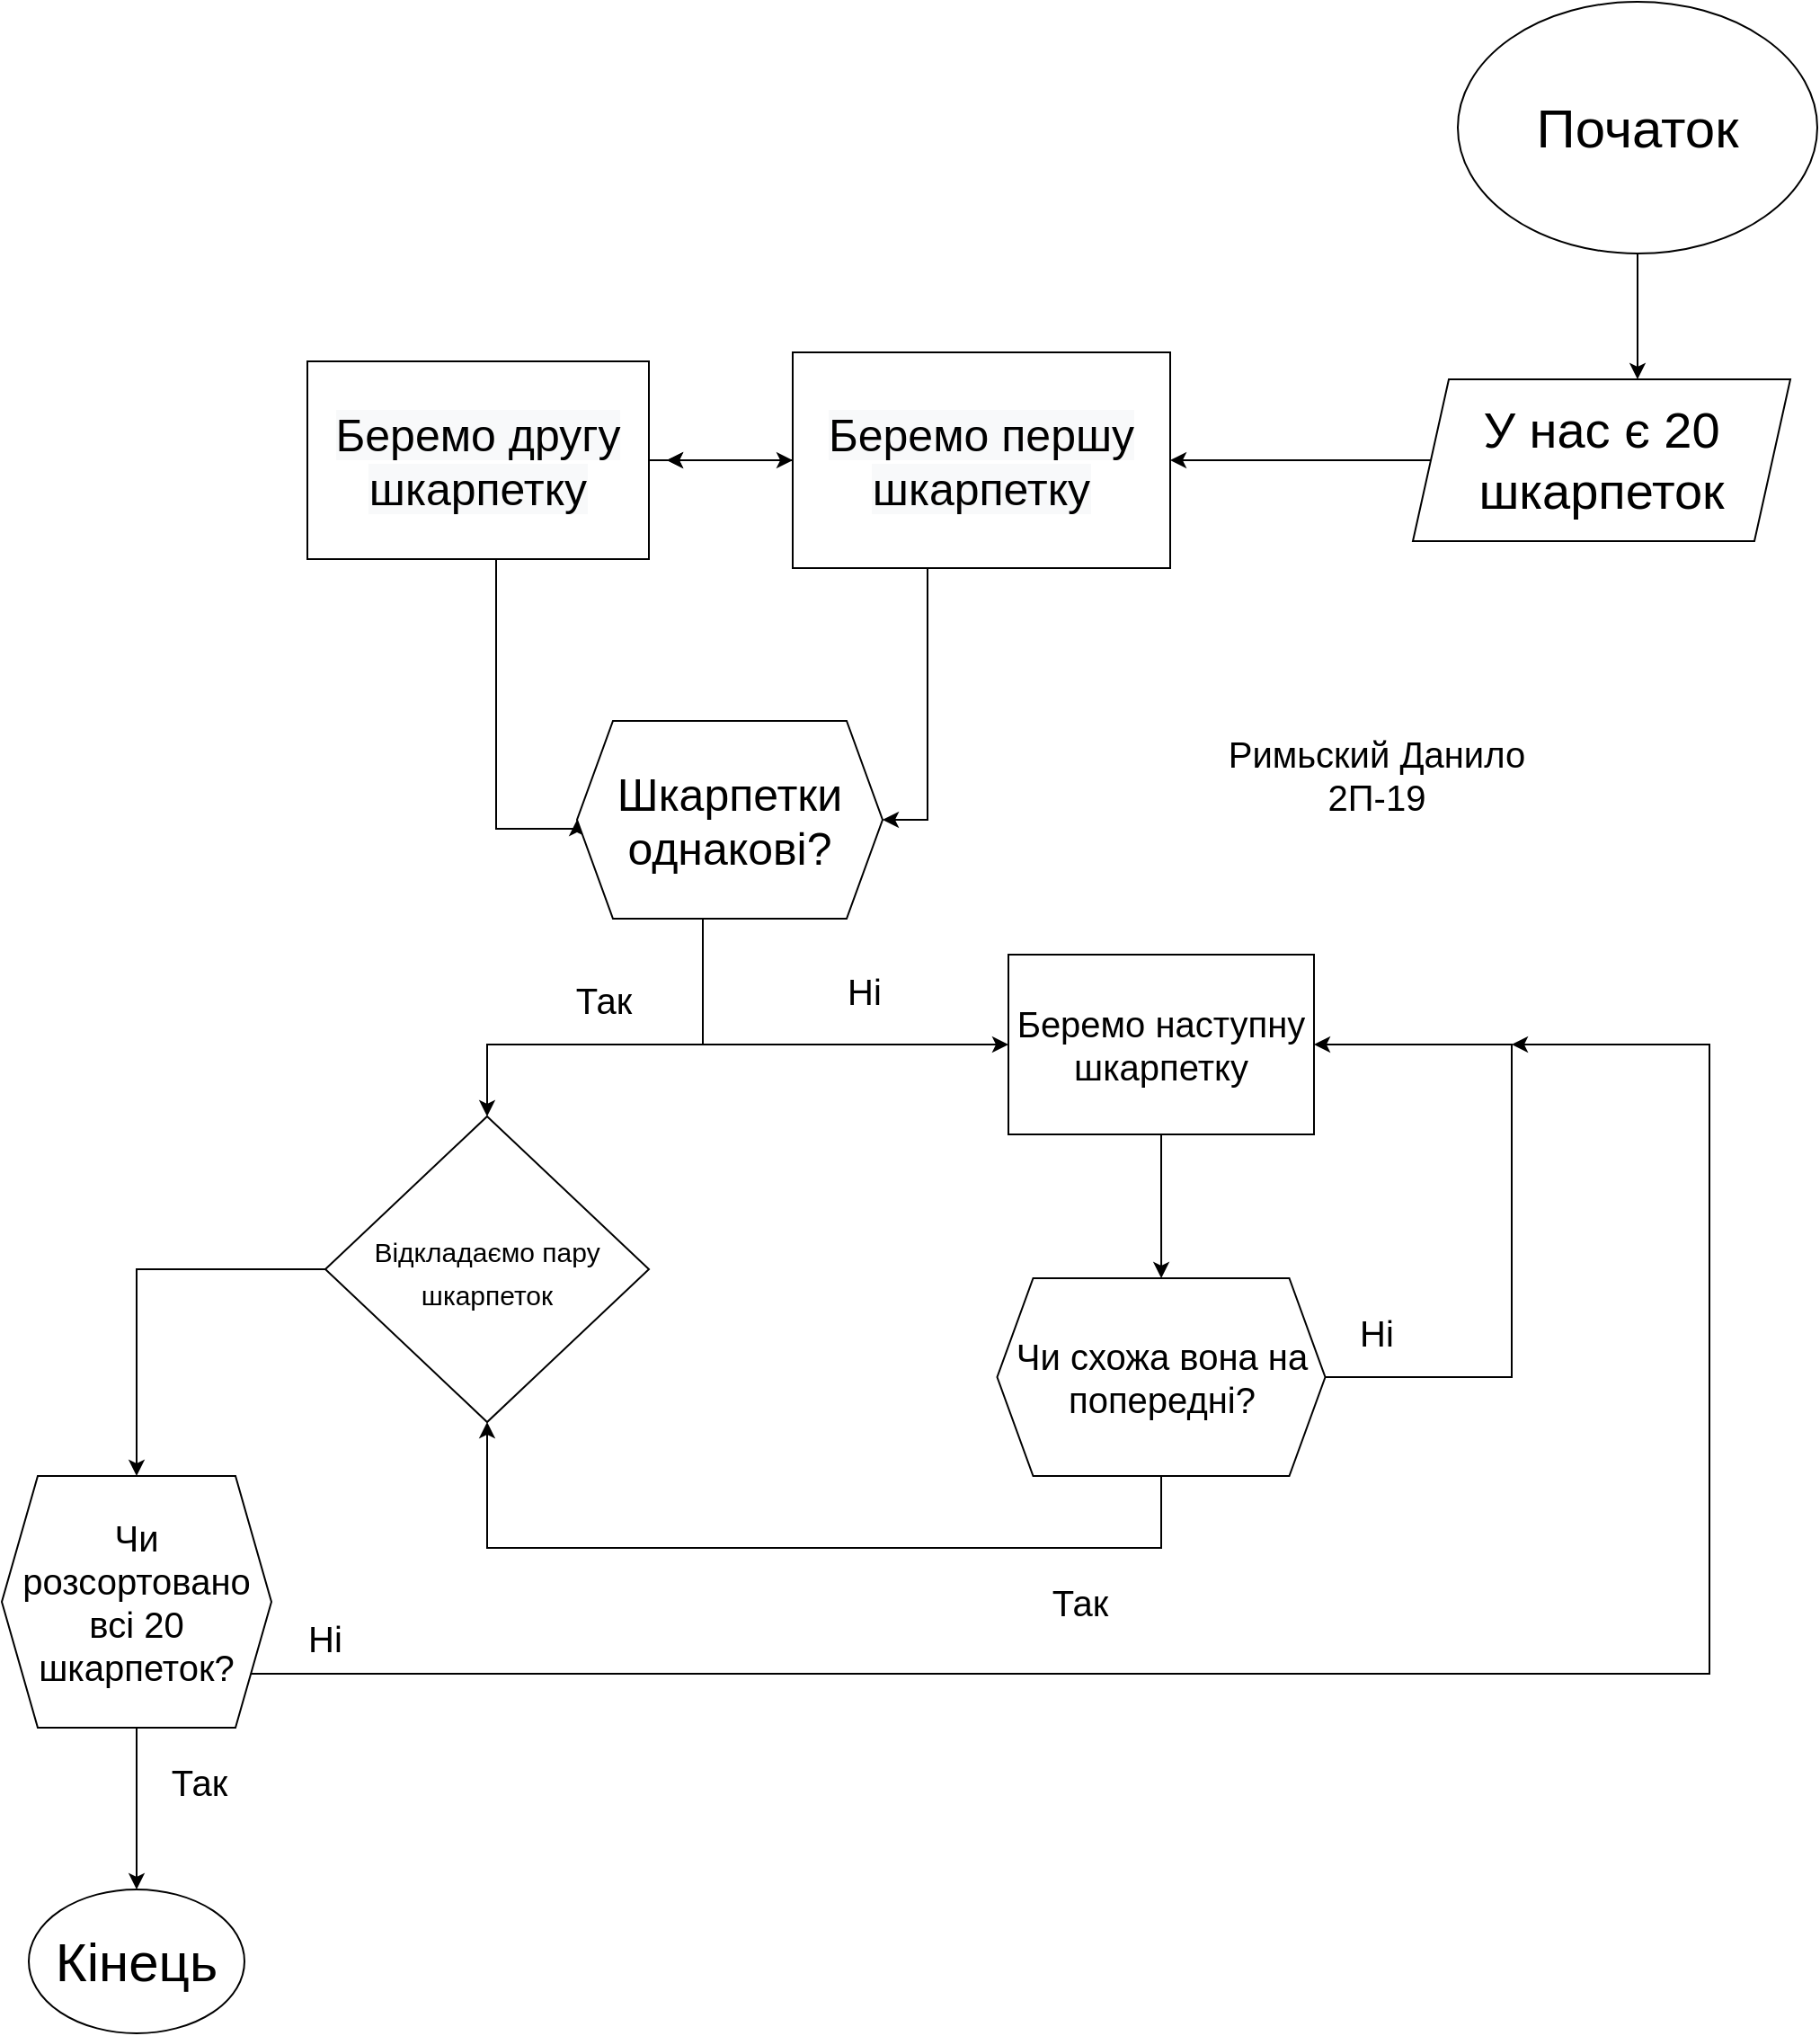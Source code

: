 <mxfile version="14.0.1" type="github">
  <diagram id="MSXE1bKosFOO5pImcWMi" name="Page-1">
    <mxGraphModel dx="2031" dy="1107" grid="1" gridSize="10" guides="1" tooltips="1" connect="1" arrows="1" fold="1" page="1" pageScale="1" pageWidth="2000" pageHeight="2000" math="0" shadow="0">
      <root>
        <mxCell id="0" />
        <mxCell id="1" parent="0" />
        <mxCell id="UibPBsfiFb1iLtGXHdIm-2" style="edgeStyle=orthogonalEdgeStyle;rounded=0;orthogonalLoop=1;jettySize=auto;html=1;" edge="1" parent="1" source="UibPBsfiFb1iLtGXHdIm-1">
          <mxGeometry relative="1" as="geometry">
            <mxPoint x="950" y="520.0" as="targetPoint" />
          </mxGeometry>
        </mxCell>
        <mxCell id="UibPBsfiFb1iLtGXHdIm-1" value="&lt;font style=&quot;font-size: 30px&quot;&gt;Початок&lt;/font&gt;" style="ellipse;whiteSpace=wrap;html=1;" vertex="1" parent="1">
          <mxGeometry x="850" y="310" width="200" height="140" as="geometry" />
        </mxCell>
        <mxCell id="UibPBsfiFb1iLtGXHdIm-4" style="edgeStyle=orthogonalEdgeStyle;rounded=0;orthogonalLoop=1;jettySize=auto;html=1;exitX=0;exitY=0.5;exitDx=0;exitDy=0;entryX=1;entryY=0.5;entryDx=0;entryDy=0;" edge="1" parent="1" source="UibPBsfiFb1iLtGXHdIm-8" target="UibPBsfiFb1iLtGXHdIm-19">
          <mxGeometry relative="1" as="geometry">
            <mxPoint x="680" y="565.0" as="targetPoint" />
            <mxPoint x="785" y="565.0" as="sourcePoint" />
          </mxGeometry>
        </mxCell>
        <mxCell id="UibPBsfiFb1iLtGXHdIm-10" value="" style="edgeStyle=orthogonalEdgeStyle;rounded=0;orthogonalLoop=1;jettySize=auto;html=1;" edge="1" parent="1">
          <mxGeometry relative="1" as="geometry">
            <mxPoint x="480" y="565" as="sourcePoint" />
            <mxPoint x="410" y="565" as="targetPoint" />
          </mxGeometry>
        </mxCell>
        <mxCell id="UibPBsfiFb1iLtGXHdIm-11" style="edgeStyle=orthogonalEdgeStyle;rounded=0;orthogonalLoop=1;jettySize=auto;html=1;entryX=1;entryY=0.5;entryDx=0;entryDy=0;" edge="1" parent="1" target="UibPBsfiFb1iLtGXHdIm-24">
          <mxGeometry relative="1" as="geometry">
            <mxPoint x="540" y="770" as="targetPoint" />
            <mxPoint x="580.0" y="620" as="sourcePoint" />
          </mxGeometry>
        </mxCell>
        <mxCell id="UibPBsfiFb1iLtGXHdIm-8" value="&lt;font style=&quot;font-size: 28px&quot;&gt;У нас є 20 шкарпеток&lt;/font&gt;" style="shape=parallelogram;perimeter=parallelogramPerimeter;whiteSpace=wrap;html=1;fixedSize=1;" vertex="1" parent="1">
          <mxGeometry x="825" y="520" width="210" height="90" as="geometry" />
        </mxCell>
        <mxCell id="UibPBsfiFb1iLtGXHdIm-12" style="edgeStyle=orthogonalEdgeStyle;rounded=0;orthogonalLoop=1;jettySize=auto;html=1;entryX=0;entryY=0.5;entryDx=0;entryDy=0;exitX=0.5;exitY=1;exitDx=0;exitDy=0;" edge="1" parent="1" source="UibPBsfiFb1iLtGXHdIm-21" target="UibPBsfiFb1iLtGXHdIm-24">
          <mxGeometry relative="1" as="geometry">
            <mxPoint x="350" y="770" as="targetPoint" />
            <mxPoint x="315" y="620" as="sourcePoint" />
            <Array as="points">
              <mxPoint x="315" y="620" />
              <mxPoint x="315" y="770" />
            </Array>
          </mxGeometry>
        </mxCell>
        <mxCell id="UibPBsfiFb1iLtGXHdIm-15" style="edgeStyle=orthogonalEdgeStyle;rounded=0;orthogonalLoop=1;jettySize=auto;html=1;exitX=1;exitY=0.75;exitDx=0;exitDy=0;" edge="1" parent="1" source="UibPBsfiFb1iLtGXHdIm-17">
          <mxGeometry relative="1" as="geometry">
            <mxPoint x="600" y="890" as="targetPoint" />
            <mxPoint x="445" y="860.0" as="sourcePoint" />
            <Array as="points">
              <mxPoint x="430" y="890" />
            </Array>
          </mxGeometry>
        </mxCell>
        <mxCell id="UibPBsfiFb1iLtGXHdIm-16" style="edgeStyle=orthogonalEdgeStyle;rounded=0;orthogonalLoop=1;jettySize=auto;html=1;exitX=0.5;exitY=1;exitDx=0;exitDy=0;exitPerimeter=0;" edge="1" parent="1" source="UibPBsfiFb1iLtGXHdIm-24">
          <mxGeometry relative="1" as="geometry">
            <mxPoint x="310" y="930" as="targetPoint" />
            <mxPoint x="445" y="860.0" as="sourcePoint" />
            <Array as="points">
              <mxPoint x="430" y="810" />
              <mxPoint x="430" y="890" />
              <mxPoint x="310" y="890" />
            </Array>
          </mxGeometry>
        </mxCell>
        <mxCell id="UibPBsfiFb1iLtGXHdIm-17" value="Так" style="text;html=1;strokeColor=none;fillColor=none;align=center;verticalAlign=middle;whiteSpace=wrap;rounded=0;fontSize=20;" vertex="1" parent="1">
          <mxGeometry x="320" y="830" width="110" height="70" as="geometry" />
        </mxCell>
        <mxCell id="UibPBsfiFb1iLtGXHdIm-18" value="Ні" style="text;html=1;strokeColor=none;fillColor=none;align=center;verticalAlign=middle;whiteSpace=wrap;rounded=0;fontSize=20;" vertex="1" parent="1">
          <mxGeometry x="500" y="850" width="40" height="20" as="geometry" />
        </mxCell>
        <mxCell id="UibPBsfiFb1iLtGXHdIm-20" value="" style="edgeStyle=orthogonalEdgeStyle;rounded=0;orthogonalLoop=1;jettySize=auto;html=1;fontSize=20;exitX=0;exitY=0.5;exitDx=0;exitDy=0;" edge="1" parent="1" source="UibPBsfiFb1iLtGXHdIm-19">
          <mxGeometry relative="1" as="geometry">
            <mxPoint x="410" y="565" as="targetPoint" />
          </mxGeometry>
        </mxCell>
        <mxCell id="UibPBsfiFb1iLtGXHdIm-19" value="&#xa;&#xa;&lt;span style=&quot;color: rgb(0, 0, 0); font-family: helvetica; font-size: 25px; font-style: normal; font-weight: 400; letter-spacing: normal; text-align: center; text-indent: 0px; text-transform: none; word-spacing: 0px; background-color: rgb(248, 249, 250); display: inline; float: none;&quot;&gt;Беремо першу шкарпетку&lt;/span&gt;&#xa;&#xa;" style="rounded=0;whiteSpace=wrap;html=1;fontSize=20;" vertex="1" parent="1">
          <mxGeometry x="480" y="505" width="210" height="120" as="geometry" />
        </mxCell>
        <mxCell id="UibPBsfiFb1iLtGXHdIm-23" value="" style="edgeStyle=orthogonalEdgeStyle;rounded=0;orthogonalLoop=1;jettySize=auto;html=1;fontSize=20;exitX=1;exitY=0.5;exitDx=0;exitDy=0;exitPerimeter=0;" edge="1" parent="1" source="UibPBsfiFb1iLtGXHdIm-21" target="UibPBsfiFb1iLtGXHdIm-19">
          <mxGeometry relative="1" as="geometry">
            <Array as="points">
              <mxPoint x="390" y="565" />
              <mxPoint x="390" y="565" />
            </Array>
          </mxGeometry>
        </mxCell>
        <mxCell id="UibPBsfiFb1iLtGXHdIm-21" value="&#xa;&#xa;&lt;span style=&quot;color: rgb(0, 0, 0); font-family: helvetica; font-size: 25px; font-style: normal; font-weight: 400; letter-spacing: normal; text-align: center; text-indent: 0px; text-transform: none; word-spacing: 0px; background-color: rgb(248, 249, 250); display: inline; float: none;&quot;&gt;Беремо другу шкарпетку&lt;/span&gt;&#xa;&#xa;" style="rounded=0;whiteSpace=wrap;html=1;fontSize=20;" vertex="1" parent="1">
          <mxGeometry x="210" y="510" width="190" height="110" as="geometry" />
        </mxCell>
        <mxCell id="UibPBsfiFb1iLtGXHdIm-24" value="&lt;span style=&quot;font-size: 25px&quot;&gt;Шкарпетки однакові?&lt;/span&gt;" style="shape=hexagon;perimeter=hexagonPerimeter2;whiteSpace=wrap;html=1;fixedSize=1;fontSize=20;" vertex="1" parent="1">
          <mxGeometry x="360" y="710" width="170" height="110" as="geometry" />
        </mxCell>
        <mxCell id="UibPBsfiFb1iLtGXHdIm-38" style="edgeStyle=orthogonalEdgeStyle;rounded=0;orthogonalLoop=1;jettySize=auto;html=1;fontSize=20;entryX=0.5;entryY=0;entryDx=0;entryDy=0;" edge="1" parent="1" source="UibPBsfiFb1iLtGXHdIm-28" target="UibPBsfiFb1iLtGXHdIm-39">
          <mxGeometry relative="1" as="geometry">
            <mxPoint x="160" y="1015" as="targetPoint" />
          </mxGeometry>
        </mxCell>
        <mxCell id="UibPBsfiFb1iLtGXHdIm-28" value="&lt;font style=&quot;font-size: 15px&quot;&gt;Відкладаємо пару шкарпеток&lt;/font&gt;" style="rhombus;whiteSpace=wrap;html=1;fontSize=20;" vertex="1" parent="1">
          <mxGeometry x="220" y="930" width="180" height="170" as="geometry" />
        </mxCell>
        <mxCell id="UibPBsfiFb1iLtGXHdIm-31" value="" style="edgeStyle=orthogonalEdgeStyle;rounded=0;orthogonalLoop=1;jettySize=auto;html=1;fontSize=20;" edge="1" parent="1" source="UibPBsfiFb1iLtGXHdIm-29" target="UibPBsfiFb1iLtGXHdIm-30">
          <mxGeometry relative="1" as="geometry" />
        </mxCell>
        <mxCell id="UibPBsfiFb1iLtGXHdIm-29" value="Беремо наступну шкарпетку" style="rounded=0;whiteSpace=wrap;html=1;fontSize=20;" vertex="1" parent="1">
          <mxGeometry x="600" y="840" width="170" height="100" as="geometry" />
        </mxCell>
        <mxCell id="UibPBsfiFb1iLtGXHdIm-33" style="edgeStyle=orthogonalEdgeStyle;rounded=0;orthogonalLoop=1;jettySize=auto;html=1;fontSize=20;exitX=0.5;exitY=1;exitDx=0;exitDy=0;entryX=0.5;entryY=1;entryDx=0;entryDy=0;" edge="1" parent="1" source="UibPBsfiFb1iLtGXHdIm-30" target="UibPBsfiFb1iLtGXHdIm-28">
          <mxGeometry relative="1" as="geometry">
            <mxPoint x="300" y="1170" as="targetPoint" />
            <mxPoint x="685" y="1140" as="sourcePoint" />
            <Array as="points">
              <mxPoint x="685" y="1170" />
              <mxPoint x="310" y="1170" />
            </Array>
          </mxGeometry>
        </mxCell>
        <mxCell id="UibPBsfiFb1iLtGXHdIm-35" style="edgeStyle=orthogonalEdgeStyle;rounded=0;orthogonalLoop=1;jettySize=auto;html=1;fontSize=20;entryX=1;entryY=0.5;entryDx=0;entryDy=0;" edge="1" parent="1" source="UibPBsfiFb1iLtGXHdIm-30" target="UibPBsfiFb1iLtGXHdIm-29">
          <mxGeometry relative="1" as="geometry">
            <mxPoint x="920" y="870" as="targetPoint" />
            <Array as="points">
              <mxPoint x="880" y="1075" />
              <mxPoint x="880" y="890" />
            </Array>
          </mxGeometry>
        </mxCell>
        <mxCell id="UibPBsfiFb1iLtGXHdIm-30" value="Чи схожа вона на попередні?" style="shape=hexagon;perimeter=hexagonPerimeter2;whiteSpace=wrap;html=1;fixedSize=1;rounded=0;fontSize=20;" vertex="1" parent="1">
          <mxGeometry x="593.75" y="1020" width="182.5" height="110" as="geometry" />
        </mxCell>
        <mxCell id="UibPBsfiFb1iLtGXHdIm-36" value="Так" style="text;html=1;strokeColor=none;fillColor=none;align=center;verticalAlign=middle;whiteSpace=wrap;rounded=0;fontSize=20;" vertex="1" parent="1">
          <mxGeometry x="620" y="1190" width="40" height="20" as="geometry" />
        </mxCell>
        <mxCell id="UibPBsfiFb1iLtGXHdIm-37" value="Ні" style="text;html=1;strokeColor=none;fillColor=none;align=center;verticalAlign=middle;whiteSpace=wrap;rounded=0;fontSize=20;" vertex="1" parent="1">
          <mxGeometry x="785" y="1040" width="40" height="20" as="geometry" />
        </mxCell>
        <mxCell id="UibPBsfiFb1iLtGXHdIm-40" style="edgeStyle=orthogonalEdgeStyle;rounded=0;orthogonalLoop=1;jettySize=auto;html=1;fontSize=20;" edge="1" parent="1" source="UibPBsfiFb1iLtGXHdIm-39" target="UibPBsfiFb1iLtGXHdIm-41">
          <mxGeometry relative="1" as="geometry">
            <mxPoint x="115" y="1400" as="targetPoint" />
          </mxGeometry>
        </mxCell>
        <mxCell id="UibPBsfiFb1iLtGXHdIm-42" style="edgeStyle=orthogonalEdgeStyle;rounded=0;orthogonalLoop=1;jettySize=auto;html=1;fontSize=20;" edge="1" parent="1" source="UibPBsfiFb1iLtGXHdIm-39">
          <mxGeometry relative="1" as="geometry">
            <mxPoint x="880" y="890" as="targetPoint" />
            <Array as="points">
              <mxPoint x="990" y="1240" />
              <mxPoint x="990" y="890" />
            </Array>
          </mxGeometry>
        </mxCell>
        <mxCell id="UibPBsfiFb1iLtGXHdIm-39" value="Чи розсортовано всі 20 шкарпеток?" style="shape=hexagon;perimeter=hexagonPerimeter2;whiteSpace=wrap;html=1;fixedSize=1;fontSize=20;" vertex="1" parent="1">
          <mxGeometry x="40" y="1130" width="150" height="140" as="geometry" />
        </mxCell>
        <mxCell id="UibPBsfiFb1iLtGXHdIm-41" value="&lt;font style=&quot;font-size: 30px&quot;&gt;Кінець&lt;/font&gt;" style="ellipse;whiteSpace=wrap;html=1;" vertex="1" parent="1">
          <mxGeometry x="55" y="1360" width="120" height="80" as="geometry" />
        </mxCell>
        <mxCell id="UibPBsfiFb1iLtGXHdIm-43" value="Так" style="text;html=1;strokeColor=none;fillColor=none;align=center;verticalAlign=middle;whiteSpace=wrap;rounded=0;fontSize=20;" vertex="1" parent="1">
          <mxGeometry x="130" y="1290" width="40" height="20" as="geometry" />
        </mxCell>
        <mxCell id="UibPBsfiFb1iLtGXHdIm-44" value="Ні" style="text;html=1;strokeColor=none;fillColor=none;align=center;verticalAlign=middle;whiteSpace=wrap;rounded=0;fontSize=20;" vertex="1" parent="1">
          <mxGeometry x="200" y="1210" width="40" height="20" as="geometry" />
        </mxCell>
        <mxCell id="UibPBsfiFb1iLtGXHdIm-46" value="Римьский Данило 2П-19" style="text;html=1;strokeColor=none;fillColor=none;align=center;verticalAlign=middle;whiteSpace=wrap;rounded=0;fontSize=20;" vertex="1" parent="1">
          <mxGeometry x="710" y="690" width="190" height="100" as="geometry" />
        </mxCell>
      </root>
    </mxGraphModel>
  </diagram>
</mxfile>
